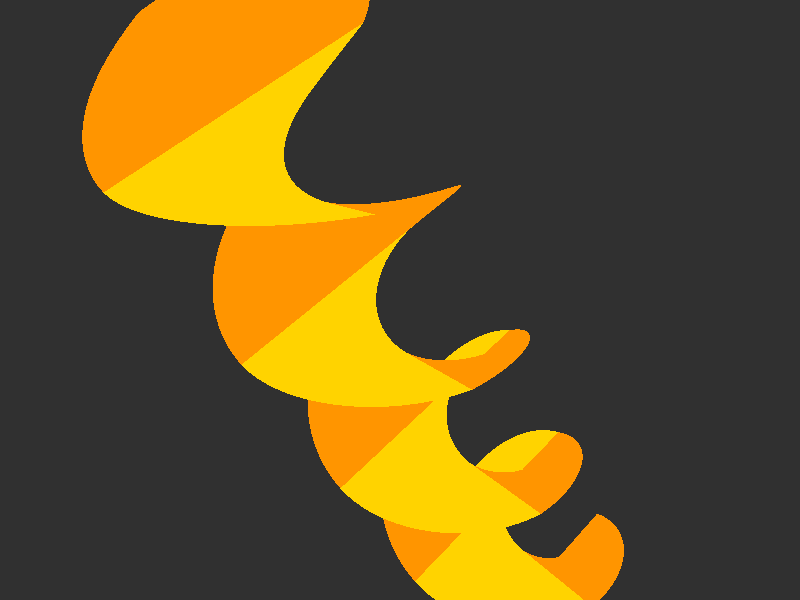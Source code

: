 // This work is licensed under the Creative Commons Attribution 3.0 Unported License.
// To view a copy of this license, visit http://creativecommons.org/licenses/by/3.0/
// or send a letter to Creative Commons, 444 Castro Street, Suite 900, Mountain View,
// California, 94041, USA.

// Persistence Of Vision raytracer version 3.5 sample file.
//
// -w320 -h240
// -w800 -h600 +a0.3

// Sample quartic file
// by Alexander Enzmann

#version  3.7;
global_settings { 
  assumed_gamma 1.0
}

#include "shapes.inc"
#include "colors.inc"
#include "textures.inc"
#include "shapesq.inc"

/*
   Approximation to the helix z = arctan(y/x).

   The helix can be approximated with an algebraic equation (kept to the
   range of a quartic) with the following steps:

      tan(z) = y/x   =>  sin(z)/cos(z) = y/x   =>

   (1) x sin(z) - y cos(z) = 0

   Using the taylor expansions for sin, cos about z = 0,

      sin(z) = z - z^3/3! + z^5/5! - ...
      cos(z) = 1 - z^2/2! + z^6/6! - ...

   Throwing out the high order terms, the expression (1) can be written as:

      x (z - z^3/6) - y (1 + z^2/2) = 0, or

  (2) -1/6 x z^3 + x z + 1/2 y z^2 - y = 0

  This helix (2) turns 90 degrees in the range 0 <= z <= sqrt(2)/2.  By using
  scale <2 2 2>, the helix defined below turns 90 degrees in the range
  0 <= z <= sqrt(2) = 1.4042.
*/


// Green_Helix = Helix_A

#declare Helix_A =
object {
   Helix
   hollow on
   texture {
      pigment { color rgb<1,0.3,0> }
      finish { phong 1.0 }
      /* scale <1, 1.4142, 1> */
   }
}

#declare Helix_B =
object {
   Helix
   hollow on
   texture {
      pigment { color rgb<1,0.65,0> }
      finish { phong 1.0 }
      /* scale <1, 1.4142, 1> */
   }
}

// Glue a bunch of pieces together to make one long helix.
union{
object {
   Helix_A
   translate -4.2426*z
   rotate 160*z
   rotate -90*x
   translate <0, -2, 5>
}

object {
   Helix_B
   translate -2.8284*z
   rotate 70*z
   rotate -90*x
   translate <0, -2, 5>
}

object {
   Helix_A
   translate -1.4142*z
   rotate 160*z
   rotate -90*x
   translate <0, -2, 5>
}

object {
   Helix_B
   rotate 70*z
   rotate -90*x
   translate <0, -2, 5>
}

object {
   Helix_A
   translate 1.4142*z
   rotate 160*z
   rotate -90*x
   translate <0, -2, 5>
}

object {
   Helix_B
   translate 2.8284*z
   rotate 70*z
   rotate -90*x
   translate <0, -2, 5>
}

object {
   Helix_A
   translate 4.2426*z
   rotate 160*z
   rotate -90*x
   translate <0, -2, 5>
}

object {
   Helix_B
   translate 5.6569*z
   rotate 70*z
   rotate -90*x
   translate <0, -2, 5>
}

object {
   Helix_A
   translate 7.0711*z
   rotate 160*z
   rotate -90*x
   translate <0, -2, 5>
}
rotate<-30,0,30> 
translate<1.5,-3.5,-4> 

}

camera {
   location  <0.0, 0.0, -10.0>
   angle 65 
   right     x*image_width/image_height
}

// Toss in a couple of light sources.
light_source { <200, 100, -300> colour red 1.0 green 1.0 blue 1.0 }

light_source { <-200, 100, -300> colour red 1.0 green 1.0 blue 1.0 }

background { color rgb<1,1,1>*0.03 } 
 
